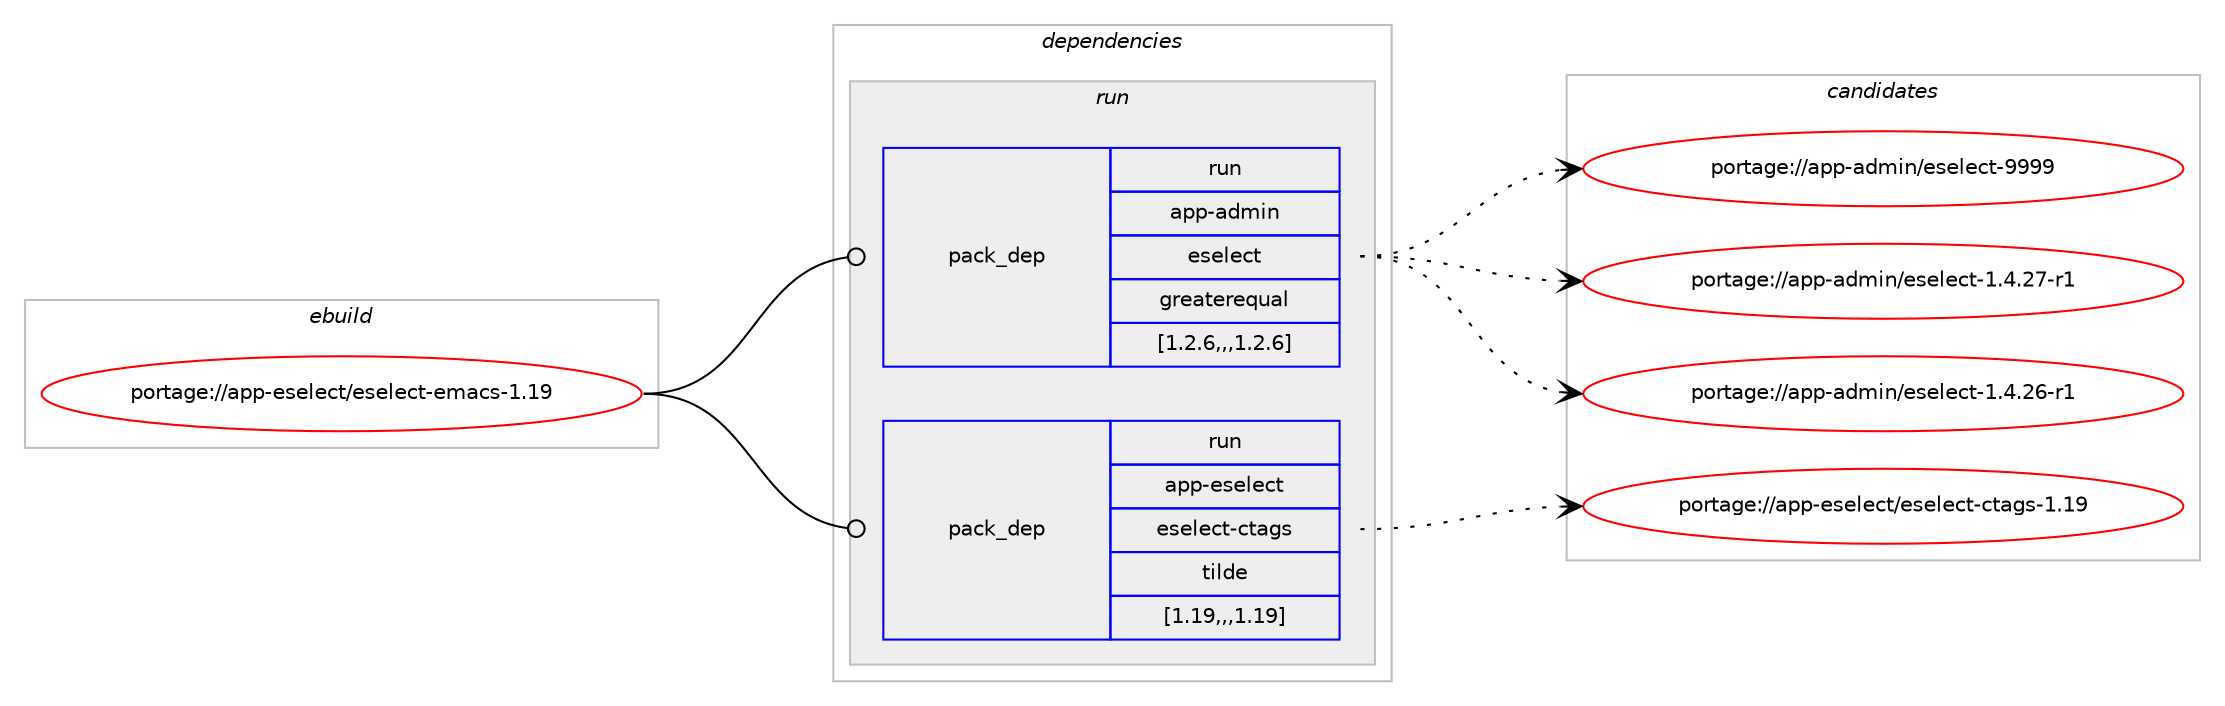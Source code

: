digraph prolog {

# *************
# Graph options
# *************

newrank=true;
concentrate=true;
compound=true;
graph [rankdir=LR,fontname=Helvetica,fontsize=10,ranksep=1.5];#, ranksep=2.5, nodesep=0.2];
edge  [arrowhead=vee];
node  [fontname=Helvetica,fontsize=10];

# **********
# The ebuild
# **********

subgraph cluster_leftcol {
color=gray;
label=<<i>ebuild</i>>;
id [label="portage://app-eselect/eselect-emacs-1.19", color=red, width=4, href="../app-eselect/eselect-emacs-1.19.svg"];
}

# ****************
# The dependencies
# ****************

subgraph cluster_midcol {
color=gray;
label=<<i>dependencies</i>>;
subgraph cluster_compile {
fillcolor="#eeeeee";
style=filled;
label=<<i>compile</i>>;
}
subgraph cluster_compileandrun {
fillcolor="#eeeeee";
style=filled;
label=<<i>compile and run</i>>;
}
subgraph cluster_run {
fillcolor="#eeeeee";
style=filled;
label=<<i>run</i>>;
subgraph pack25049 {
dependency36043 [label=<<TABLE BORDER="0" CELLBORDER="1" CELLSPACING="0" CELLPADDING="4" WIDTH="220"><TR><TD ROWSPAN="6" CELLPADDING="30">pack_dep</TD></TR><TR><TD WIDTH="110">run</TD></TR><TR><TD>app-admin</TD></TR><TR><TD>eselect</TD></TR><TR><TD>greaterequal</TD></TR><TR><TD>[1.2.6,,,1.2.6]</TD></TR></TABLE>>, shape=none, color=blue];
}
id:e -> dependency36043:w [weight=20,style="solid",arrowhead="odot"];
subgraph pack25050 {
dependency36044 [label=<<TABLE BORDER="0" CELLBORDER="1" CELLSPACING="0" CELLPADDING="4" WIDTH="220"><TR><TD ROWSPAN="6" CELLPADDING="30">pack_dep</TD></TR><TR><TD WIDTH="110">run</TD></TR><TR><TD>app-eselect</TD></TR><TR><TD>eselect-ctags</TD></TR><TR><TD>tilde</TD></TR><TR><TD>[1.19,,,1.19]</TD></TR></TABLE>>, shape=none, color=blue];
}
id:e -> dependency36044:w [weight=20,style="solid",arrowhead="odot"];
}
}

# **************
# The candidates
# **************

subgraph cluster_choices {
rank=same;
color=gray;
label=<<i>candidates</i>>;

subgraph choice25049 {
color=black;
nodesep=1;
choice97112112459710010910511047101115101108101991164557575757 [label="portage://app-admin/eselect-9999", color=red, width=4,href="../app-admin/eselect-9999.svg"];
choice9711211245971001091051104710111510110810199116454946524650554511449 [label="portage://app-admin/eselect-1.4.27-r1", color=red, width=4,href="../app-admin/eselect-1.4.27-r1.svg"];
choice9711211245971001091051104710111510110810199116454946524650544511449 [label="portage://app-admin/eselect-1.4.26-r1", color=red, width=4,href="../app-admin/eselect-1.4.26-r1.svg"];
dependency36043:e -> choice97112112459710010910511047101115101108101991164557575757:w [style=dotted,weight="100"];
dependency36043:e -> choice9711211245971001091051104710111510110810199116454946524650554511449:w [style=dotted,weight="100"];
dependency36043:e -> choice9711211245971001091051104710111510110810199116454946524650544511449:w [style=dotted,weight="100"];
}
subgraph choice25050 {
color=black;
nodesep=1;
choice97112112451011151011081019911647101115101108101991164599116971031154549464957 [label="portage://app-eselect/eselect-ctags-1.19", color=red, width=4,href="../app-eselect/eselect-ctags-1.19.svg"];
dependency36044:e -> choice97112112451011151011081019911647101115101108101991164599116971031154549464957:w [style=dotted,weight="100"];
}
}

}
